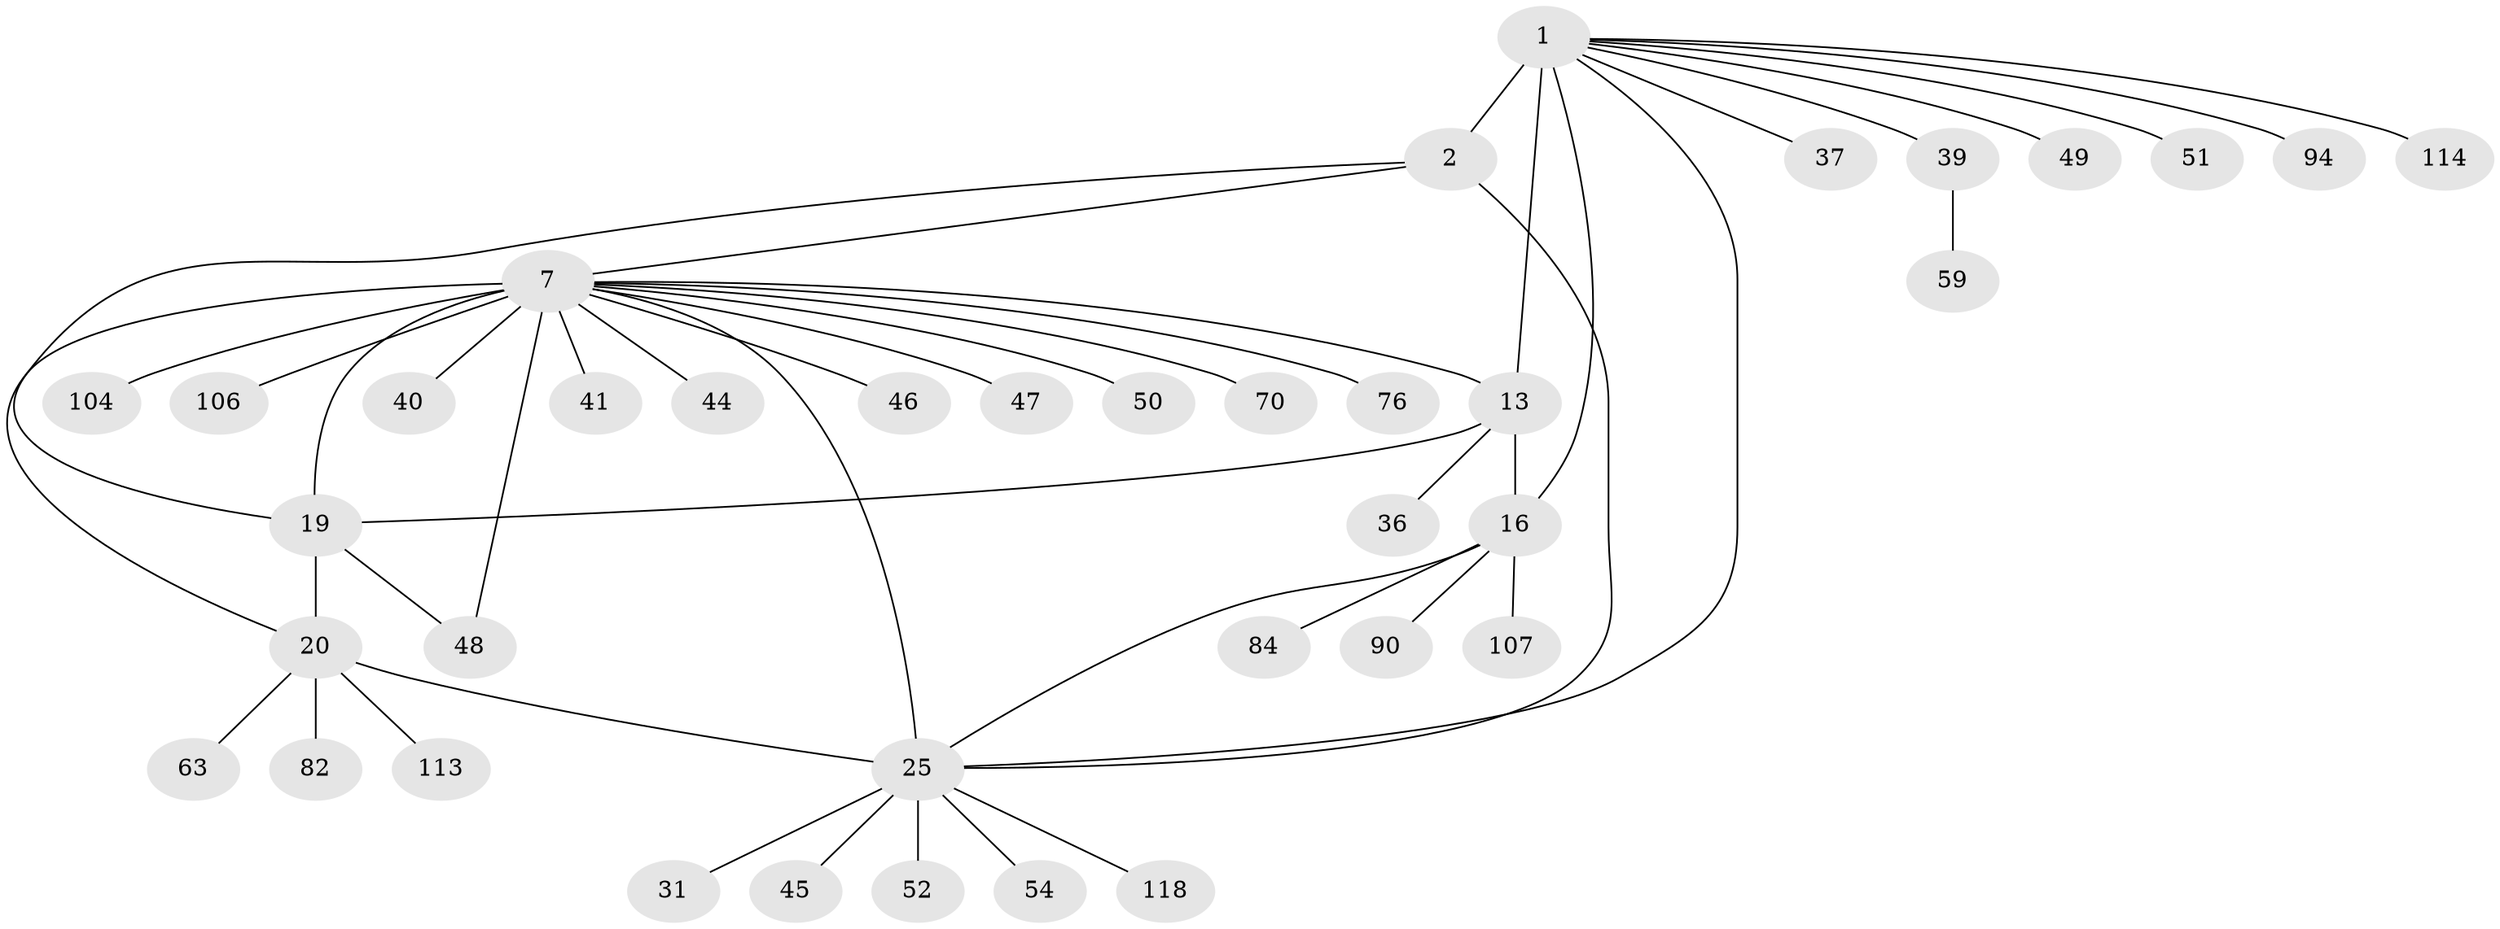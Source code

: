 // original degree distribution, {9: 0.046511627906976744, 7: 0.03875968992248062, 6: 0.023255813953488372, 10: 0.015503875968992248, 5: 0.015503875968992248, 11: 0.031007751937984496, 8: 0.03875968992248062, 12: 0.023255813953488372, 2: 0.10852713178294573, 1: 0.6201550387596899, 3: 0.03875968992248062}
// Generated by graph-tools (version 1.1) at 2025/19/03/04/25 18:19:27]
// undirected, 38 vertices, 47 edges
graph export_dot {
graph [start="1"]
  node [color=gray90,style=filled];
  1 [super="+43+42+4+101+117+3"];
  2 [super="+5+110"];
  7 [super="+8"];
  13 [super="+15+78+80+122"];
  16 [super="+38+17"];
  19 [super="+24"];
  20 [super="+64+21+93+57+33"];
  25 [super="+28+26+89+30"];
  31 [super="+109"];
  36;
  37;
  39;
  40;
  41 [super="+98"];
  44;
  45;
  46;
  47;
  48 [super="+73+53"];
  49;
  50;
  51 [super="+71"];
  52;
  54;
  59 [super="+83"];
  63;
  70;
  76;
  82;
  84;
  90 [super="+100+116"];
  94;
  104;
  106;
  107;
  113;
  114;
  118;
  1 -- 2 [weight=8];
  1 -- 37;
  1 -- 13 [weight=3];
  1 -- 16 [weight=2];
  1 -- 49;
  1 -- 114;
  1 -- 94;
  1 -- 51;
  1 -- 39;
  1 -- 25 [weight=2];
  2 -- 19 [weight=2];
  2 -- 7;
  2 -- 25;
  7 -- 70;
  7 -- 76;
  7 -- 13;
  7 -- 19 [weight=4];
  7 -- 20 [weight=4];
  7 -- 104;
  7 -- 40;
  7 -- 41;
  7 -- 106;
  7 -- 44;
  7 -- 46;
  7 -- 47;
  7 -- 48;
  7 -- 50;
  7 -- 25 [weight=3];
  13 -- 16 [weight=6];
  13 -- 36;
  13 -- 19;
  16 -- 84;
  16 -- 107;
  16 -- 90;
  16 -- 25;
  19 -- 20 [weight=4];
  19 -- 48;
  20 -- 113;
  20 -- 82;
  20 -- 63;
  20 -- 25;
  25 -- 52;
  25 -- 118;
  25 -- 54;
  25 -- 45;
  25 -- 31;
  39 -- 59;
}
